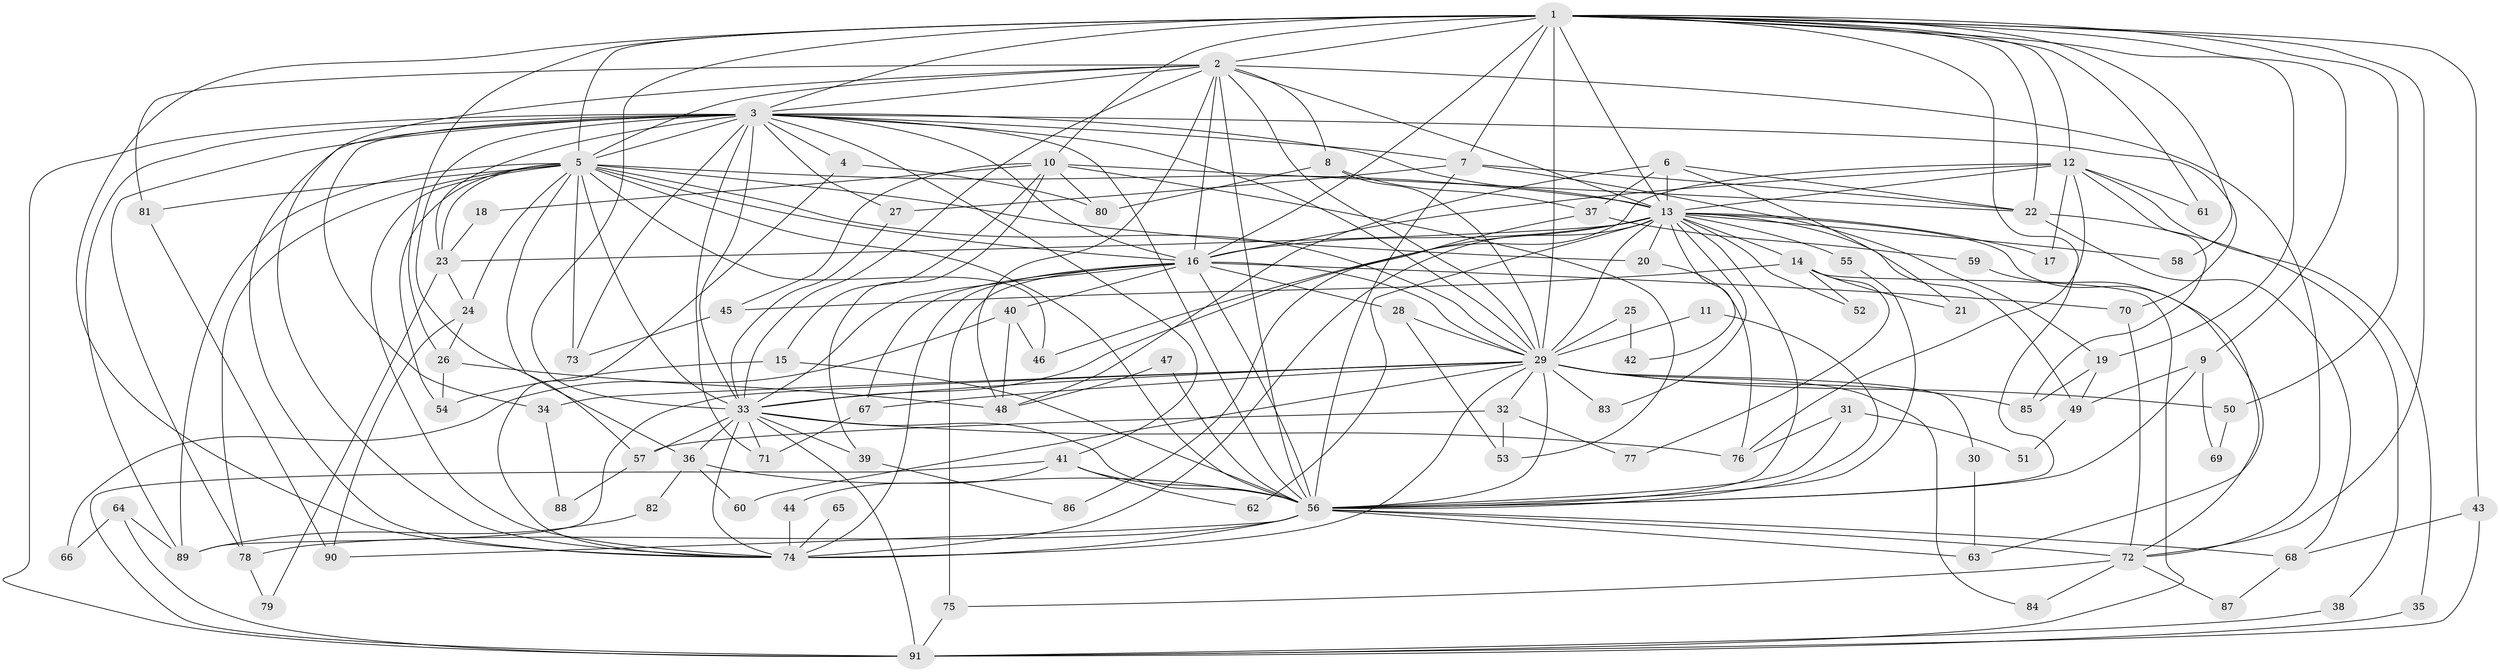 // original degree distribution, {24: 0.015503875968992248, 28: 0.015503875968992248, 14: 0.015503875968992248, 17: 0.015503875968992248, 25: 0.007751937984496124, 20: 0.007751937984496124, 3: 0.20155038759689922, 2: 0.49612403100775193, 9: 0.007751937984496124, 5: 0.046511627906976744, 6: 0.031007751937984496, 10: 0.007751937984496124, 4: 0.11627906976744186, 8: 0.015503875968992248}
// Generated by graph-tools (version 1.1) at 2025/36/03/04/25 23:36:31]
// undirected, 91 vertices, 228 edges
graph export_dot {
  node [color=gray90,style=filled];
  1;
  2;
  3;
  4;
  5;
  6;
  7;
  8;
  9;
  10;
  11;
  12;
  13;
  14;
  15;
  16;
  17;
  18;
  19;
  20;
  21;
  22;
  23;
  24;
  25;
  26;
  27;
  28;
  29;
  30;
  31;
  32;
  33;
  34;
  35;
  36;
  37;
  38;
  39;
  40;
  41;
  42;
  43;
  44;
  45;
  46;
  47;
  48;
  49;
  50;
  51;
  52;
  53;
  54;
  55;
  56;
  57;
  58;
  59;
  60;
  61;
  62;
  63;
  64;
  65;
  66;
  67;
  68;
  69;
  70;
  71;
  72;
  73;
  74;
  75;
  76;
  77;
  78;
  79;
  80;
  81;
  82;
  83;
  84;
  85;
  86;
  87;
  88;
  89;
  90;
  91;
  1 -- 2 [weight=1.0];
  1 -- 3 [weight=1.0];
  1 -- 5 [weight=1.0];
  1 -- 7 [weight=1.0];
  1 -- 9 [weight=1.0];
  1 -- 10 [weight=1.0];
  1 -- 12 [weight=1.0];
  1 -- 13 [weight=1.0];
  1 -- 16 [weight=1.0];
  1 -- 19 [weight=1.0];
  1 -- 22 [weight=1.0];
  1 -- 26 [weight=1.0];
  1 -- 29 [weight=2.0];
  1 -- 33 [weight=2.0];
  1 -- 43 [weight=1.0];
  1 -- 50 [weight=1.0];
  1 -- 56 [weight=1.0];
  1 -- 58 [weight=1.0];
  1 -- 61 [weight=1.0];
  1 -- 72 [weight=1.0];
  1 -- 74 [weight=1.0];
  2 -- 3 [weight=1.0];
  2 -- 5 [weight=1.0];
  2 -- 8 [weight=1.0];
  2 -- 13 [weight=1.0];
  2 -- 16 [weight=1.0];
  2 -- 29 [weight=1.0];
  2 -- 33 [weight=1.0];
  2 -- 48 [weight=1.0];
  2 -- 56 [weight=2.0];
  2 -- 72 [weight=1.0];
  2 -- 74 [weight=1.0];
  2 -- 81 [weight=1.0];
  3 -- 4 [weight=1.0];
  3 -- 5 [weight=2.0];
  3 -- 7 [weight=1.0];
  3 -- 13 [weight=1.0];
  3 -- 16 [weight=1.0];
  3 -- 23 [weight=1.0];
  3 -- 27 [weight=1.0];
  3 -- 29 [weight=1.0];
  3 -- 33 [weight=1.0];
  3 -- 34 [weight=1.0];
  3 -- 41 [weight=1.0];
  3 -- 56 [weight=1.0];
  3 -- 57 [weight=1.0];
  3 -- 70 [weight=1.0];
  3 -- 71 [weight=1.0];
  3 -- 73 [weight=1.0];
  3 -- 74 [weight=1.0];
  3 -- 78 [weight=1.0];
  3 -- 89 [weight=1.0];
  3 -- 91 [weight=2.0];
  4 -- 74 [weight=1.0];
  4 -- 80 [weight=1.0];
  5 -- 13 [weight=1.0];
  5 -- 16 [weight=1.0];
  5 -- 20 [weight=1.0];
  5 -- 23 [weight=1.0];
  5 -- 24 [weight=1.0];
  5 -- 29 [weight=1.0];
  5 -- 33 [weight=1.0];
  5 -- 36 [weight=1.0];
  5 -- 46 [weight=1.0];
  5 -- 54 [weight=1.0];
  5 -- 56 [weight=1.0];
  5 -- 73 [weight=1.0];
  5 -- 74 [weight=1.0];
  5 -- 78 [weight=1.0];
  5 -- 81 [weight=1.0];
  5 -- 89 [weight=1.0];
  6 -- 13 [weight=1.0];
  6 -- 21 [weight=1.0];
  6 -- 22 [weight=1.0];
  6 -- 37 [weight=1.0];
  6 -- 48 [weight=1.0];
  7 -- 19 [weight=1.0];
  7 -- 22 [weight=1.0];
  7 -- 27 [weight=1.0];
  7 -- 56 [weight=1.0];
  8 -- 29 [weight=1.0];
  8 -- 37 [weight=1.0];
  8 -- 80 [weight=1.0];
  9 -- 49 [weight=1.0];
  9 -- 56 [weight=1.0];
  9 -- 69 [weight=1.0];
  10 -- 15 [weight=1.0];
  10 -- 18 [weight=1.0];
  10 -- 22 [weight=1.0];
  10 -- 39 [weight=1.0];
  10 -- 45 [weight=1.0];
  10 -- 53 [weight=1.0];
  10 -- 80 [weight=1.0];
  11 -- 29 [weight=1.0];
  11 -- 56 [weight=1.0];
  12 -- 13 [weight=1.0];
  12 -- 16 [weight=1.0];
  12 -- 17 [weight=1.0];
  12 -- 35 [weight=1.0];
  12 -- 46 [weight=1.0];
  12 -- 61 [weight=1.0];
  12 -- 76 [weight=1.0];
  12 -- 85 [weight=1.0];
  13 -- 14 [weight=1.0];
  13 -- 16 [weight=3.0];
  13 -- 17 [weight=1.0];
  13 -- 20 [weight=1.0];
  13 -- 23 [weight=1.0];
  13 -- 29 [weight=1.0];
  13 -- 33 [weight=1.0];
  13 -- 42 [weight=1.0];
  13 -- 49 [weight=1.0];
  13 -- 52 [weight=2.0];
  13 -- 55 [weight=1.0];
  13 -- 56 [weight=1.0];
  13 -- 58 [weight=1.0];
  13 -- 62 [weight=1.0];
  13 -- 63 [weight=1.0];
  13 -- 74 [weight=2.0];
  13 -- 83 [weight=1.0];
  14 -- 21 [weight=1.0];
  14 -- 45 [weight=1.0];
  14 -- 52 [weight=1.0];
  14 -- 77 [weight=1.0];
  14 -- 91 [weight=1.0];
  15 -- 54 [weight=1.0];
  15 -- 56 [weight=1.0];
  16 -- 28 [weight=1.0];
  16 -- 29 [weight=1.0];
  16 -- 33 [weight=1.0];
  16 -- 40 [weight=1.0];
  16 -- 56 [weight=1.0];
  16 -- 67 [weight=1.0];
  16 -- 70 [weight=1.0];
  16 -- 74 [weight=1.0];
  16 -- 75 [weight=1.0];
  18 -- 23 [weight=1.0];
  19 -- 49 [weight=1.0];
  19 -- 85 [weight=1.0];
  20 -- 76 [weight=1.0];
  22 -- 38 [weight=1.0];
  22 -- 68 [weight=1.0];
  23 -- 24 [weight=1.0];
  23 -- 79 [weight=1.0];
  24 -- 26 [weight=1.0];
  24 -- 90 [weight=1.0];
  25 -- 29 [weight=2.0];
  25 -- 42 [weight=1.0];
  26 -- 48 [weight=1.0];
  26 -- 54 [weight=1.0];
  27 -- 33 [weight=1.0];
  28 -- 29 [weight=1.0];
  28 -- 53 [weight=1.0];
  29 -- 30 [weight=1.0];
  29 -- 32 [weight=1.0];
  29 -- 33 [weight=1.0];
  29 -- 34 [weight=1.0];
  29 -- 50 [weight=2.0];
  29 -- 56 [weight=1.0];
  29 -- 60 [weight=1.0];
  29 -- 67 [weight=1.0];
  29 -- 74 [weight=1.0];
  29 -- 83 [weight=1.0];
  29 -- 84 [weight=1.0];
  29 -- 85 [weight=1.0];
  29 -- 89 [weight=1.0];
  30 -- 63 [weight=1.0];
  31 -- 51 [weight=1.0];
  31 -- 56 [weight=1.0];
  31 -- 76 [weight=1.0];
  32 -- 53 [weight=1.0];
  32 -- 57 [weight=1.0];
  32 -- 77 [weight=1.0];
  33 -- 36 [weight=1.0];
  33 -- 39 [weight=1.0];
  33 -- 56 [weight=1.0];
  33 -- 57 [weight=1.0];
  33 -- 71 [weight=1.0];
  33 -- 74 [weight=1.0];
  33 -- 76 [weight=1.0];
  33 -- 91 [weight=1.0];
  34 -- 88 [weight=1.0];
  35 -- 91 [weight=1.0];
  36 -- 56 [weight=1.0];
  36 -- 60 [weight=1.0];
  36 -- 82 [weight=1.0];
  37 -- 59 [weight=1.0];
  37 -- 86 [weight=1.0];
  38 -- 91 [weight=1.0];
  39 -- 86 [weight=1.0];
  40 -- 46 [weight=1.0];
  40 -- 48 [weight=1.0];
  40 -- 66 [weight=1.0];
  41 -- 44 [weight=1.0];
  41 -- 56 [weight=1.0];
  41 -- 62 [weight=1.0];
  41 -- 91 [weight=1.0];
  43 -- 68 [weight=1.0];
  43 -- 91 [weight=1.0];
  44 -- 74 [weight=1.0];
  45 -- 73 [weight=1.0];
  47 -- 48 [weight=1.0];
  47 -- 56 [weight=1.0];
  49 -- 51 [weight=1.0];
  50 -- 69 [weight=1.0];
  55 -- 56 [weight=1.0];
  56 -- 63 [weight=1.0];
  56 -- 68 [weight=1.0];
  56 -- 72 [weight=1.0];
  56 -- 74 [weight=1.0];
  56 -- 78 [weight=1.0];
  56 -- 90 [weight=1.0];
  57 -- 88 [weight=1.0];
  59 -- 72 [weight=1.0];
  64 -- 66 [weight=1.0];
  64 -- 89 [weight=1.0];
  64 -- 91 [weight=1.0];
  65 -- 74 [weight=1.0];
  67 -- 71 [weight=1.0];
  68 -- 87 [weight=1.0];
  70 -- 72 [weight=1.0];
  72 -- 75 [weight=1.0];
  72 -- 84 [weight=1.0];
  72 -- 87 [weight=1.0];
  75 -- 91 [weight=1.0];
  78 -- 79 [weight=1.0];
  81 -- 90 [weight=1.0];
  82 -- 89 [weight=1.0];
}
